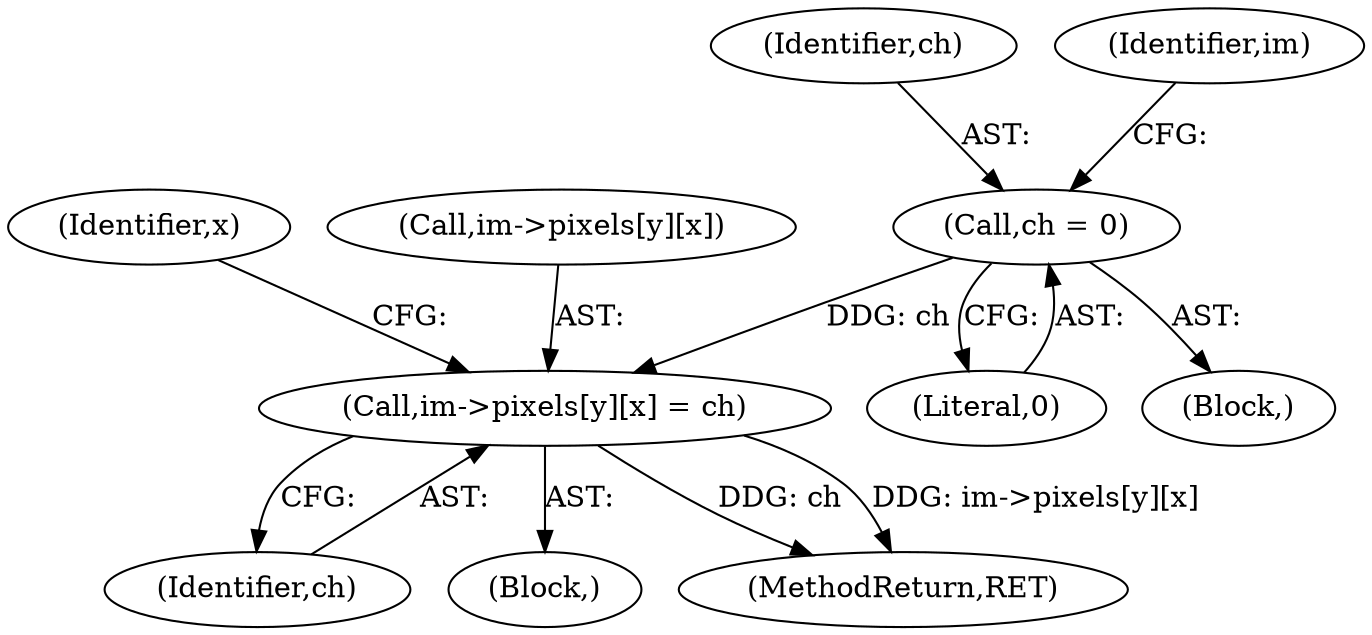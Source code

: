 digraph "1_libgd_fe9ed49dafa993e3af96b6a5a589efeea9bfb36f@del" {
"1000447" [label="(Call,ch = 0)"];
"1000450" [label="(Call,im->pixels[y][x] = ch)"];
"1000447" [label="(Call,ch = 0)"];
"1000458" [label="(Identifier,ch)"];
"1000408" [label="(Identifier,x)"];
"1000449" [label="(Literal,0)"];
"1000450" [label="(Call,im->pixels[y][x] = ch)"];
"1000451" [label="(Call,im->pixels[y][x])"];
"1000448" [label="(Identifier,ch)"];
"1000446" [label="(Block,)"];
"1000438" [label="(Block,)"];
"1000454" [label="(Identifier,im)"];
"1000575" [label="(MethodReturn,RET)"];
"1000447" -> "1000446"  [label="AST: "];
"1000447" -> "1000449"  [label="CFG: "];
"1000448" -> "1000447"  [label="AST: "];
"1000449" -> "1000447"  [label="AST: "];
"1000454" -> "1000447"  [label="CFG: "];
"1000447" -> "1000450"  [label="DDG: ch"];
"1000450" -> "1000438"  [label="AST: "];
"1000450" -> "1000458"  [label="CFG: "];
"1000451" -> "1000450"  [label="AST: "];
"1000458" -> "1000450"  [label="AST: "];
"1000408" -> "1000450"  [label="CFG: "];
"1000450" -> "1000575"  [label="DDG: ch"];
"1000450" -> "1000575"  [label="DDG: im->pixels[y][x]"];
}

